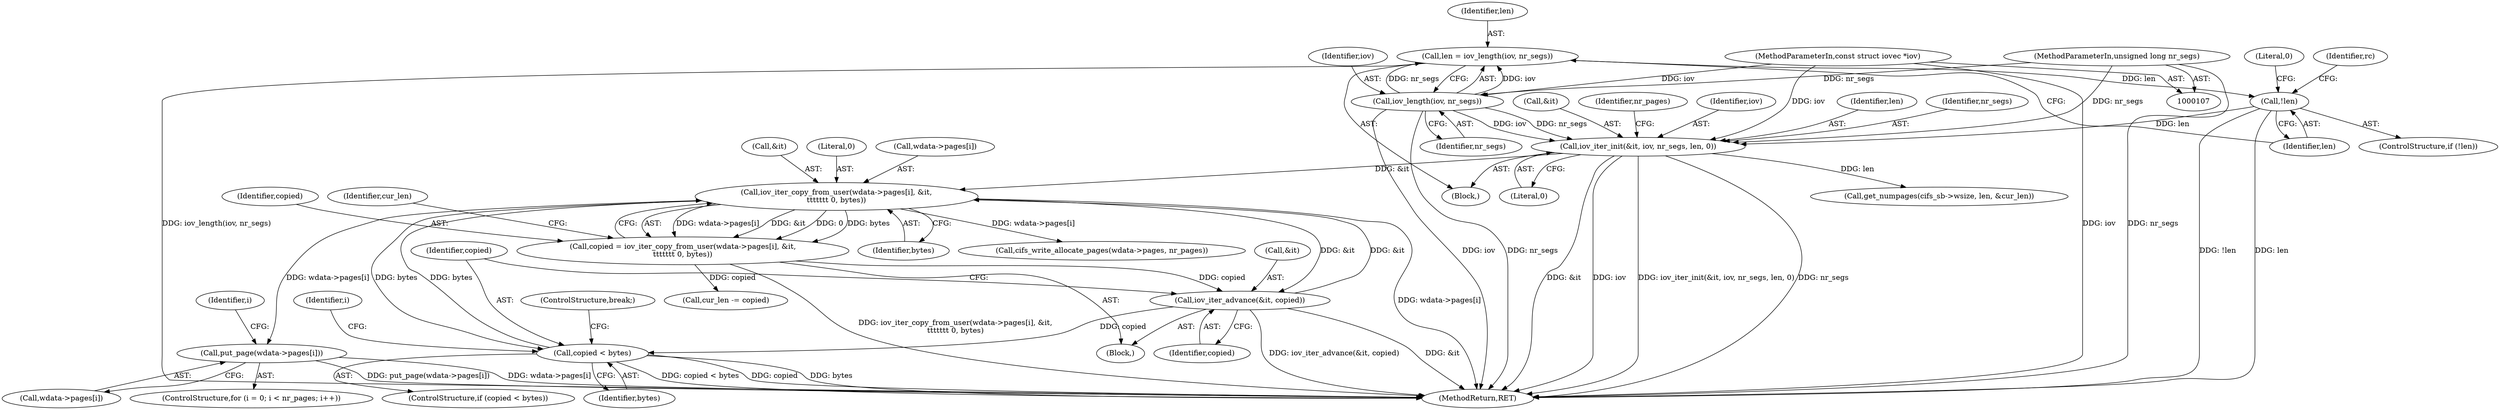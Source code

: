 digraph "0_linux_5d81de8e8667da7135d3a32a964087c0faf5483f@pointer" {
"1000315" [label="(Call,put_page(wdata->pages[i]))"];
"1000275" [label="(Call,iov_iter_copy_from_user(wdata->pages[i], &it,\n\t\t\t\t\t\t\t 0, bytes))"];
"1000288" [label="(Call,iov_iter_advance(&it, copied))"];
"1000273" [label="(Call,copied = iov_iter_copy_from_user(wdata->pages[i], &it,\n\t\t\t\t\t\t\t 0, bytes))"];
"1000214" [label="(Call,iov_iter_init(&it, iov, nr_segs, len, 0))"];
"1000135" [label="(Call,iov_length(iov, nr_segs))"];
"1000109" [label="(MethodParameterIn,const struct iovec *iov)"];
"1000110" [label="(MethodParameterIn,unsigned long nr_segs)"];
"1000139" [label="(Call,!len)"];
"1000133" [label="(Call,len = iov_length(iov, nr_segs))"];
"1000293" [label="(Call,copied < bytes)"];
"1000284" [label="(Identifier,bytes)"];
"1000112" [label="(Block,)"];
"1000274" [label="(Identifier,copied)"];
"1000219" [label="(Identifier,len)"];
"1000136" [label="(Identifier,iov)"];
"1000273" [label="(Call,copied = iov_iter_copy_from_user(wdata->pages[i], &it,\n\t\t\t\t\t\t\t 0, bytes))"];
"1000275" [label="(Call,iov_iter_copy_from_user(wdata->pages[i], &it,\n\t\t\t\t\t\t\t 0, bytes))"];
"1000276" [label="(Call,wdata->pages[i])"];
"1000291" [label="(Identifier,copied)"];
"1000272" [label="(Block,)"];
"1000306" [label="(ControlStructure,for (i = 0; i < nr_pages; i++))"];
"1000133" [label="(Call,len = iov_length(iov, nr_segs))"];
"1000134" [label="(Identifier,len)"];
"1000281" [label="(Call,&it)"];
"1000316" [label="(Call,wdata->pages[i])"];
"1000142" [label="(Literal,0)"];
"1000249" [label="(Call,cifs_write_allocate_pages(wdata->pages, nr_pages))"];
"1000144" [label="(Identifier,rc)"];
"1000315" [label="(Call,put_page(wdata->pages[i]))"];
"1000293" [label="(Call,copied < bytes)"];
"1000218" [label="(Identifier,nr_segs)"];
"1000296" [label="(ControlStructure,break;)"];
"1000285" [label="(Call,cur_len -= copied)"];
"1000135" [label="(Call,iov_length(iov, nr_segs))"];
"1000226" [label="(Call,get_numpages(cifs_sb->wsize, len, &cur_len))"];
"1000214" [label="(Call,iov_iter_init(&it, iov, nr_segs, len, 0))"];
"1000110" [label="(MethodParameterIn,unsigned long nr_segs)"];
"1000215" [label="(Call,&it)"];
"1000289" [label="(Call,&it)"];
"1000220" [label="(Literal,0)"];
"1000137" [label="(Identifier,nr_segs)"];
"1000271" [label="(Identifier,i)"];
"1000283" [label="(Literal,0)"];
"1000314" [label="(Identifier,i)"];
"1000225" [label="(Identifier,nr_pages)"];
"1000294" [label="(Identifier,copied)"];
"1000139" [label="(Call,!len)"];
"1000140" [label="(Identifier,len)"];
"1000506" [label="(MethodReturn,RET)"];
"1000138" [label="(ControlStructure,if (!len))"];
"1000292" [label="(ControlStructure,if (copied < bytes))"];
"1000295" [label="(Identifier,bytes)"];
"1000109" [label="(MethodParameterIn,const struct iovec *iov)"];
"1000286" [label="(Identifier,cur_len)"];
"1000217" [label="(Identifier,iov)"];
"1000288" [label="(Call,iov_iter_advance(&it, copied))"];
"1000315" -> "1000306"  [label="AST: "];
"1000315" -> "1000316"  [label="CFG: "];
"1000316" -> "1000315"  [label="AST: "];
"1000314" -> "1000315"  [label="CFG: "];
"1000315" -> "1000506"  [label="DDG: put_page(wdata->pages[i])"];
"1000315" -> "1000506"  [label="DDG: wdata->pages[i]"];
"1000275" -> "1000315"  [label="DDG: wdata->pages[i]"];
"1000275" -> "1000273"  [label="AST: "];
"1000275" -> "1000284"  [label="CFG: "];
"1000276" -> "1000275"  [label="AST: "];
"1000281" -> "1000275"  [label="AST: "];
"1000283" -> "1000275"  [label="AST: "];
"1000284" -> "1000275"  [label="AST: "];
"1000273" -> "1000275"  [label="CFG: "];
"1000275" -> "1000506"  [label="DDG: wdata->pages[i]"];
"1000275" -> "1000249"  [label="DDG: wdata->pages[i]"];
"1000275" -> "1000273"  [label="DDG: wdata->pages[i]"];
"1000275" -> "1000273"  [label="DDG: &it"];
"1000275" -> "1000273"  [label="DDG: 0"];
"1000275" -> "1000273"  [label="DDG: bytes"];
"1000288" -> "1000275"  [label="DDG: &it"];
"1000214" -> "1000275"  [label="DDG: &it"];
"1000293" -> "1000275"  [label="DDG: bytes"];
"1000275" -> "1000288"  [label="DDG: &it"];
"1000275" -> "1000293"  [label="DDG: bytes"];
"1000288" -> "1000272"  [label="AST: "];
"1000288" -> "1000291"  [label="CFG: "];
"1000289" -> "1000288"  [label="AST: "];
"1000291" -> "1000288"  [label="AST: "];
"1000294" -> "1000288"  [label="CFG: "];
"1000288" -> "1000506"  [label="DDG: &it"];
"1000288" -> "1000506"  [label="DDG: iov_iter_advance(&it, copied)"];
"1000273" -> "1000288"  [label="DDG: copied"];
"1000288" -> "1000293"  [label="DDG: copied"];
"1000273" -> "1000272"  [label="AST: "];
"1000274" -> "1000273"  [label="AST: "];
"1000286" -> "1000273"  [label="CFG: "];
"1000273" -> "1000506"  [label="DDG: iov_iter_copy_from_user(wdata->pages[i], &it,\n\t\t\t\t\t\t\t 0, bytes)"];
"1000273" -> "1000285"  [label="DDG: copied"];
"1000214" -> "1000112"  [label="AST: "];
"1000214" -> "1000220"  [label="CFG: "];
"1000215" -> "1000214"  [label="AST: "];
"1000217" -> "1000214"  [label="AST: "];
"1000218" -> "1000214"  [label="AST: "];
"1000219" -> "1000214"  [label="AST: "];
"1000220" -> "1000214"  [label="AST: "];
"1000225" -> "1000214"  [label="CFG: "];
"1000214" -> "1000506"  [label="DDG: iov"];
"1000214" -> "1000506"  [label="DDG: iov_iter_init(&it, iov, nr_segs, len, 0)"];
"1000214" -> "1000506"  [label="DDG: nr_segs"];
"1000214" -> "1000506"  [label="DDG: &it"];
"1000135" -> "1000214"  [label="DDG: iov"];
"1000135" -> "1000214"  [label="DDG: nr_segs"];
"1000109" -> "1000214"  [label="DDG: iov"];
"1000110" -> "1000214"  [label="DDG: nr_segs"];
"1000139" -> "1000214"  [label="DDG: len"];
"1000214" -> "1000226"  [label="DDG: len"];
"1000135" -> "1000133"  [label="AST: "];
"1000135" -> "1000137"  [label="CFG: "];
"1000136" -> "1000135"  [label="AST: "];
"1000137" -> "1000135"  [label="AST: "];
"1000133" -> "1000135"  [label="CFG: "];
"1000135" -> "1000506"  [label="DDG: iov"];
"1000135" -> "1000506"  [label="DDG: nr_segs"];
"1000135" -> "1000133"  [label="DDG: iov"];
"1000135" -> "1000133"  [label="DDG: nr_segs"];
"1000109" -> "1000135"  [label="DDG: iov"];
"1000110" -> "1000135"  [label="DDG: nr_segs"];
"1000109" -> "1000107"  [label="AST: "];
"1000109" -> "1000506"  [label="DDG: iov"];
"1000110" -> "1000107"  [label="AST: "];
"1000110" -> "1000506"  [label="DDG: nr_segs"];
"1000139" -> "1000138"  [label="AST: "];
"1000139" -> "1000140"  [label="CFG: "];
"1000140" -> "1000139"  [label="AST: "];
"1000142" -> "1000139"  [label="CFG: "];
"1000144" -> "1000139"  [label="CFG: "];
"1000139" -> "1000506"  [label="DDG: !len"];
"1000139" -> "1000506"  [label="DDG: len"];
"1000133" -> "1000139"  [label="DDG: len"];
"1000133" -> "1000112"  [label="AST: "];
"1000134" -> "1000133"  [label="AST: "];
"1000140" -> "1000133"  [label="CFG: "];
"1000133" -> "1000506"  [label="DDG: iov_length(iov, nr_segs)"];
"1000293" -> "1000292"  [label="AST: "];
"1000293" -> "1000295"  [label="CFG: "];
"1000294" -> "1000293"  [label="AST: "];
"1000295" -> "1000293"  [label="AST: "];
"1000296" -> "1000293"  [label="CFG: "];
"1000271" -> "1000293"  [label="CFG: "];
"1000293" -> "1000506"  [label="DDG: copied < bytes"];
"1000293" -> "1000506"  [label="DDG: copied"];
"1000293" -> "1000506"  [label="DDG: bytes"];
}
